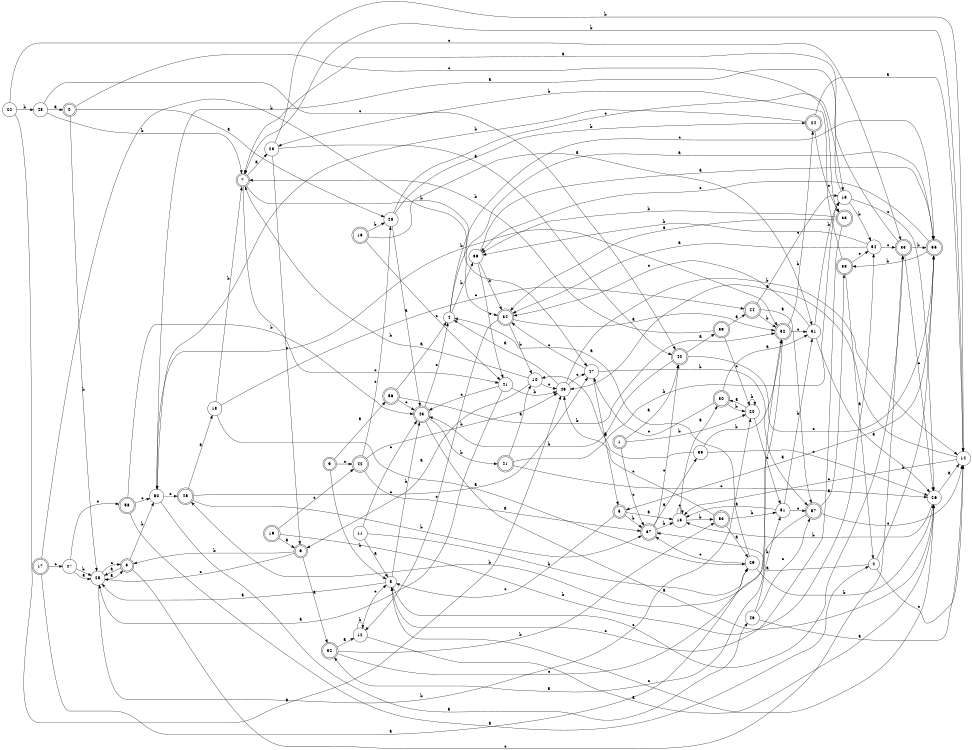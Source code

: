 digraph n48_5 {
__start0 [label="" shape="none"];

rankdir=LR;
size="8,5";

s0 [style="rounded,filled", color="black", fillcolor="white" shape="doublecircle", label="0"];
s1 [style="rounded,filled", color="black", fillcolor="white" shape="doublecircle", label="1"];
s2 [style="filled", color="black", fillcolor="white" shape="circle", label="2"];
s3 [style="rounded,filled", color="black", fillcolor="white" shape="doublecircle", label="3"];
s4 [style="filled", color="black", fillcolor="white" shape="circle", label="4"];
s5 [style="rounded,filled", color="black", fillcolor="white" shape="doublecircle", label="5"];
s6 [style="rounded,filled", color="black", fillcolor="white" shape="doublecircle", label="6"];
s7 [style="rounded,filled", color="black", fillcolor="white" shape="doublecircle", label="7"];
s8 [style="filled", color="black", fillcolor="white" shape="circle", label="8"];
s9 [style="rounded,filled", color="black", fillcolor="white" shape="doublecircle", label="9"];
s10 [style="filled", color="black", fillcolor="white" shape="circle", label="10"];
s11 [style="filled", color="black", fillcolor="white" shape="circle", label="11"];
s12 [style="filled", color="black", fillcolor="white" shape="circle", label="12"];
s13 [style="filled", color="black", fillcolor="white" shape="circle", label="13"];
s14 [style="filled", color="black", fillcolor="white" shape="circle", label="14"];
s15 [style="filled", color="black", fillcolor="white" shape="circle", label="15"];
s16 [style="rounded,filled", color="black", fillcolor="white" shape="doublecircle", label="16"];
s17 [style="rounded,filled", color="black", fillcolor="white" shape="doublecircle", label="17"];
s18 [style="filled", color="black", fillcolor="white" shape="circle", label="18"];
s19 [style="rounded,filled", color="black", fillcolor="white" shape="doublecircle", label="19"];
s20 [style="filled", color="black", fillcolor="white" shape="circle", label="20"];
s21 [style="rounded,filled", color="black", fillcolor="white" shape="doublecircle", label="21"];
s22 [style="filled", color="black", fillcolor="white" shape="circle", label="22"];
s23 [style="filled", color="black", fillcolor="white" shape="circle", label="23"];
s24 [style="rounded,filled", color="black", fillcolor="white" shape="doublecircle", label="24"];
s25 [style="filled", color="black", fillcolor="white" shape="circle", label="25"];
s26 [style="filled", color="black", fillcolor="white" shape="circle", label="26"];
s27 [style="filled", color="black", fillcolor="white" shape="circle", label="27"];
s28 [style="filled", color="black", fillcolor="white" shape="circle", label="28"];
s29 [style="filled", color="black", fillcolor="white" shape="circle", label="29"];
s30 [style="rounded,filled", color="black", fillcolor="white" shape="doublecircle", label="30"];
s31 [style="filled", color="black", fillcolor="white" shape="circle", label="31"];
s32 [style="rounded,filled", color="black", fillcolor="white" shape="doublecircle", label="32"];
s33 [style="rounded,filled", color="black", fillcolor="white" shape="doublecircle", label="33"];
s34 [style="rounded,filled", color="black", fillcolor="white" shape="doublecircle", label="34"];
s35 [style="rounded,filled", color="black", fillcolor="white" shape="doublecircle", label="35"];
s36 [style="filled", color="black", fillcolor="white" shape="circle", label="36"];
s37 [style="rounded,filled", color="black", fillcolor="white" shape="doublecircle", label="37"];
s38 [style="rounded,filled", color="black", fillcolor="white" shape="doublecircle", label="38"];
s39 [style="filled", color="black", fillcolor="white" shape="circle", label="39"];
s40 [style="rounded,filled", color="black", fillcolor="white" shape="doublecircle", label="40"];
s41 [style="filled", color="black", fillcolor="white" shape="circle", label="41"];
s42 [style="rounded,filled", color="black", fillcolor="white" shape="doublecircle", label="42"];
s43 [style="rounded,filled", color="black", fillcolor="white" shape="doublecircle", label="43"];
s44 [style="rounded,filled", color="black", fillcolor="white" shape="doublecircle", label="44"];
s45 [style="rounded,filled", color="black", fillcolor="white" shape="doublecircle", label="45"];
s46 [style="filled", color="black", fillcolor="white" shape="circle", label="46"];
s47 [style="filled", color="black", fillcolor="white" shape="circle", label="47"];
s48 [style="filled", color="black", fillcolor="white" shape="circle", label="48"];
s49 [style="filled", color="black", fillcolor="white" shape="circle", label="49"];
s50 [style="filled", color="black", fillcolor="white" shape="circle", label="50"];
s51 [style="filled", color="black", fillcolor="white" shape="circle", label="51"];
s52 [style="rounded,filled", color="black", fillcolor="white" shape="doublecircle", label="52"];
s53 [style="rounded,filled", color="black", fillcolor="white" shape="doublecircle", label="53"];
s54 [style="filled", color="black", fillcolor="white" shape="circle", label="54"];
s55 [style="rounded,filled", color="black", fillcolor="white" shape="doublecircle", label="55"];
s56 [style="rounded,filled", color="black", fillcolor="white" shape="doublecircle", label="56"];
s57 [style="rounded,filled", color="black", fillcolor="white" shape="doublecircle", label="57"];
s58 [style="rounded,filled", color="black", fillcolor="white" shape="doublecircle", label="58"];
s59 [style="rounded,filled", color="black", fillcolor="white" shape="doublecircle", label="59"];
s0 -> s28 [label="a"];
s0 -> s25 [label="b"];
s0 -> s35 [label="c"];
s1 -> s40 [label="a"];
s1 -> s20 [label="b"];
s1 -> s37 [label="c"];
s2 -> s37 [label="a"];
s2 -> s55 [label="b"];
s2 -> s14 [label="c"];
s3 -> s25 [label="a"];
s3 -> s50 [label="b"];
s3 -> s33 [label="c"];
s4 -> s55 [label="a"];
s4 -> s36 [label="b"];
s4 -> s55 [label="c"];
s5 -> s13 [label="a"];
s5 -> s37 [label="b"];
s5 -> s8 [label="c"];
s6 -> s32 [label="a"];
s6 -> s3 [label="b"];
s6 -> s25 [label="c"];
s7 -> s23 [label="a"];
s7 -> s47 [label="b"];
s7 -> s41 [label="c"];
s8 -> s25 [label="a"];
s8 -> s43 [label="b"];
s8 -> s33 [label="c"];
s9 -> s56 [label="a"];
s9 -> s8 [label="b"];
s9 -> s42 [label="c"];
s10 -> s6 [label="a"];
s10 -> s7 [label="b"];
s10 -> s49 [label="c"];
s11 -> s8 [label="a"];
s11 -> s29 [label="b"];
s11 -> s43 [label="c"];
s12 -> s26 [label="a"];
s12 -> s12 [label="b"];
s12 -> s8 [label="c"];
s13 -> s30 [label="a"];
s13 -> s53 [label="b"];
s13 -> s13 [label="c"];
s14 -> s49 [label="a"];
s14 -> s7 [label="b"];
s14 -> s13 [label="c"];
s15 -> s50 [label="a"];
s15 -> s54 [label="b"];
s15 -> s26 [label="c"];
s16 -> s31 [label="a"];
s16 -> s28 [label="b"];
s16 -> s41 [label="c"];
s17 -> s29 [label="a"];
s17 -> s34 [label="b"];
s17 -> s27 [label="c"];
s18 -> s29 [label="a"];
s18 -> s7 [label="b"];
s18 -> s44 [label="c"];
s19 -> s6 [label="a"];
s19 -> s54 [label="b"];
s19 -> s42 [label="c"];
s20 -> s30 [label="a"];
s20 -> s20 [label="b"];
s20 -> s51 [label="c"];
s21 -> s10 [label="a"];
s21 -> s15 [label="b"];
s21 -> s26 [label="c"];
s22 -> s49 [label="a"];
s22 -> s48 [label="b"];
s22 -> s33 [label="c"];
s23 -> s40 [label="a"];
s23 -> s14 [label="b"];
s23 -> s6 [label="c"];
s24 -> s14 [label="a"];
s24 -> s50 [label="b"];
s24 -> s35 [label="c"];
s25 -> s3 [label="a"];
s25 -> s20 [label="b"];
s25 -> s3 [label="c"];
s26 -> s14 [label="a"];
s26 -> s13 [label="b"];
s26 -> s8 [label="c"];
s27 -> s25 [label="a"];
s27 -> s25 [label="b"];
s27 -> s58 [label="c"];
s28 -> s43 [label="a"];
s28 -> s24 [label="b"];
s28 -> s15 [label="c"];
s29 -> s4 [label="a"];
s29 -> s26 [label="b"];
s29 -> s37 [label="c"];
s30 -> s31 [label="a"];
s30 -> s20 [label="b"];
s30 -> s47 [label="c"];
s31 -> s26 [label="a"];
s31 -> s15 [label="b"];
s31 -> s34 [label="c"];
s32 -> s12 [label="a"];
s32 -> s53 [label="b"];
s32 -> s52 [label="c"];
s33 -> s7 [label="a"];
s33 -> s55 [label="b"];
s33 -> s26 [label="c"];
s34 -> s52 [label="a"];
s34 -> s10 [label="b"];
s34 -> s12 [label="c"];
s35 -> s34 [label="a"];
s35 -> s36 [label="b"];
s35 -> s8 [label="c"];
s36 -> s55 [label="a"];
s36 -> s34 [label="b"];
s36 -> s41 [label="c"];
s37 -> s39 [label="a"];
s37 -> s13 [label="b"];
s37 -> s40 [label="c"];
s38 -> s2 [label="a"];
s38 -> s23 [label="b"];
s38 -> s54 [label="c"];
s39 -> s10 [label="a"];
s39 -> s52 [label="b"];
s39 -> s26 [label="c"];
s40 -> s59 [label="a"];
s40 -> s43 [label="b"];
s40 -> s55 [label="c"];
s41 -> s25 [label="a"];
s41 -> s49 [label="b"];
s41 -> s43 [label="c"];
s42 -> s37 [label="a"];
s42 -> s49 [label="b"];
s42 -> s28 [label="c"];
s43 -> s26 [label="a"];
s43 -> s21 [label="b"];
s43 -> s4 [label="c"];
s44 -> s57 [label="a"];
s44 -> s52 [label="b"];
s44 -> s15 [label="c"];
s45 -> s18 [label="a"];
s45 -> s37 [label="b"];
s45 -> s47 [label="c"];
s46 -> s14 [label="a"];
s46 -> s51 [label="b"];
s46 -> s57 [label="c"];
s47 -> s5 [label="a"];
s47 -> s57 [label="b"];
s47 -> s34 [label="c"];
s48 -> s0 [label="a"];
s48 -> s7 [label="b"];
s48 -> s40 [label="c"];
s49 -> s4 [label="a"];
s49 -> s14 [label="b"];
s49 -> s47 [label="c"];
s50 -> s46 [label="a"];
s50 -> s52 [label="b"];
s50 -> s45 [label="c"];
s51 -> s13 [label="a"];
s51 -> s31 [label="b"];
s51 -> s57 [label="c"];
s52 -> s32 [label="a"];
s52 -> s24 [label="b"];
s52 -> s31 [label="c"];
s53 -> s29 [label="a"];
s53 -> s51 [label="b"];
s53 -> s49 [label="c"];
s54 -> s34 [label="a"];
s54 -> s36 [label="b"];
s54 -> s33 [label="c"];
s55 -> s5 [label="a"];
s55 -> s38 [label="b"];
s55 -> s36 [label="c"];
s56 -> s4 [label="a"];
s56 -> s52 [label="b"];
s56 -> s43 [label="c"];
s57 -> s38 [label="a"];
s57 -> s45 [label="b"];
s57 -> s14 [label="c"];
s58 -> s2 [label="a"];
s58 -> s43 [label="b"];
s58 -> s50 [label="c"];
s59 -> s44 [label="a"];
s59 -> s7 [label="b"];
s59 -> s20 [label="c"];

}